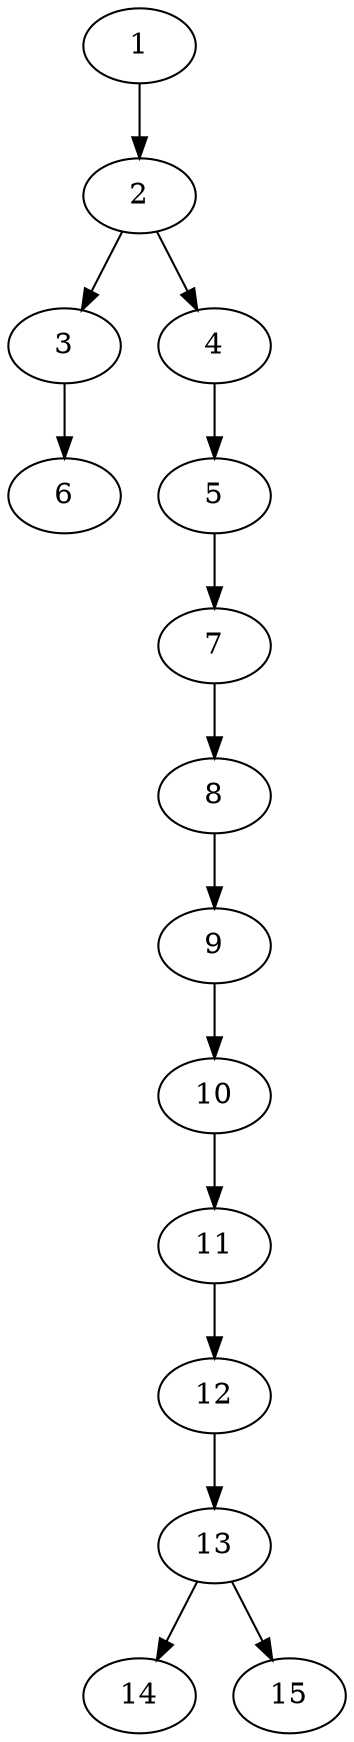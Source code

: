 // DAG (tier=1-easy, mode=data, n=15, ccr=0.308, fat=0.402, density=0.216, regular=0.610, jump=0.043, mindata=1048576, maxdata=8388608)
// DAG automatically generated by daggen at Sun Aug 24 16:33:33 2025
// /home/ermia/Project/Environments/daggen/bin/daggen --dot --ccr 0.308 --fat 0.402 --regular 0.610 --density 0.216 --jump 0.043 --mindata 1048576 --maxdata 8388608 -n 15 
digraph G {
  1 [size="461004228702676975616", alpha="0.01", expect_size="230502114351338487808"]
  1 -> 2 [size ="477411921625088"]
  2 [size="76213518267947072", alpha="0.18", expect_size="38106759133973536"]
  2 -> 3 [size ="58420958855168"]
  2 -> 4 [size ="58420958855168"]
  3 [size="882050680763203072", alpha="0.18", expect_size="441025340381601536"]
  3 -> 6 [size ="404607939379200"]
  4 [size="249274318548384088064", alpha="0.12", expect_size="124637159274192044032"]
  4 -> 5 [size ="316865540784128"]
  5 [size="8737599991464906", alpha="0.12", expect_size="4368799995732453"]
  5 -> 7 [size ="143569088151552"]
  6 [size="148706170936897440", alpha="0.11", expect_size="74353085468448720"]
  7 [size="4147331026089148416", alpha="0.07", expect_size="2073665513044574208"]
  7 -> 8 [size ="20650748018688"]
  8 [size="201500318773416416", alpha="0.11", expect_size="100750159386708208"]
  8 -> 9 [size ="261846783229952"]
  9 [size="1067343525568165120", alpha="0.04", expect_size="533671762784082560"]
  9 -> 10 [size ="533520711680000"]
  10 [size="2310354360183291904", alpha="0.17", expect_size="1155177180091645952"]
  10 -> 11 [size ="13981133570048"]
  11 [size="1977303401016066", alpha="0.01", expect_size="988651700508033"]
  11 -> 12 [size ="95155537313792"]
  12 [size="496335576702681874432", alpha="0.07", expect_size="248167788351340937216"]
  12 -> 13 [size ="501503064276992"]
  13 [size="687548931188684800", alpha="0.17", expect_size="343774465594342400"]
  13 -> 14 [size ="258483219857408"]
  13 -> 15 [size ="258483219857408"]
  14 [size="12855702733739622", alpha="0.18", expect_size="6427851366869811"]
  15 [size="583834347355422851072", alpha="0.13", expect_size="291917173677711425536"]
}